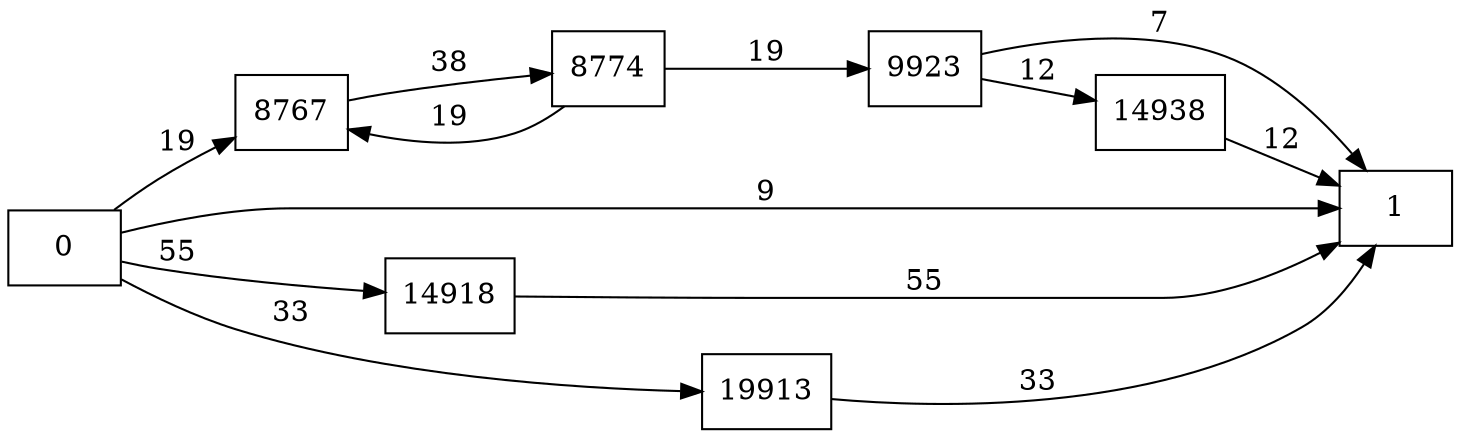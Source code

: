 digraph {
	graph [rankdir=LR]
	node [shape=rectangle]
	8767 -> 8774 [label=38]
	8774 -> 8767 [label=19]
	8774 -> 9923 [label=19]
	9923 -> 1 [label=7]
	9923 -> 14938 [label=12]
	14918 -> 1 [label=55]
	14938 -> 1 [label=12]
	19913 -> 1 [label=33]
	0 -> 1 [label=9]
	0 -> 8767 [label=19]
	0 -> 14918 [label=55]
	0 -> 19913 [label=33]
}
